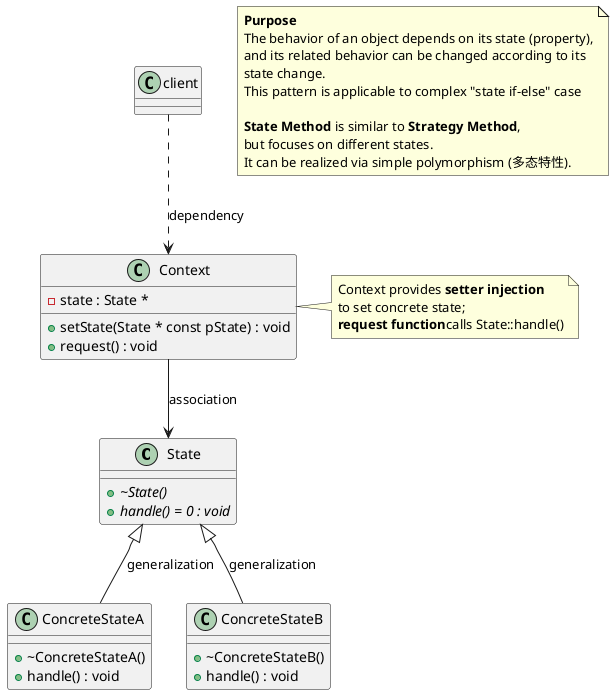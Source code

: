 @startuml StatePattern

class State {
    + {abstract} ~State()
    + {abstract} handle() = 0 : void
}

class ConcreteStateA {
    + ~ConcreteStateA()
    + handle() : void
}

class ConcreteStateB {
    + ~ConcreteStateB()
    + handle() : void
}

ConcreteStateA -up-|> State : generalization
ConcreteStateB -up-|> State : generalization

class Context {
    - state : State *
    + setState(State * const pState) : void
    + request() : void
}
Context --> State : association
client ..> Context : dependency

note as N1
    <b>Purpose</b>
    The behavior of an object depends on its state (property),
    and its related behavior can be changed according to its
    state change.
    This pattern is applicable to complex "state if-else" case

    <b>State Method</b> is similar to <b>Strategy Method</b>,
    but focuses on different states.
    It can be realized via simple polymorphism (多态特性).
end note

note right of Context
    Context provides <b>setter injection </b>
    to set concrete state;
    <b>request function</b>calls State::handle()
end note

@enduml
